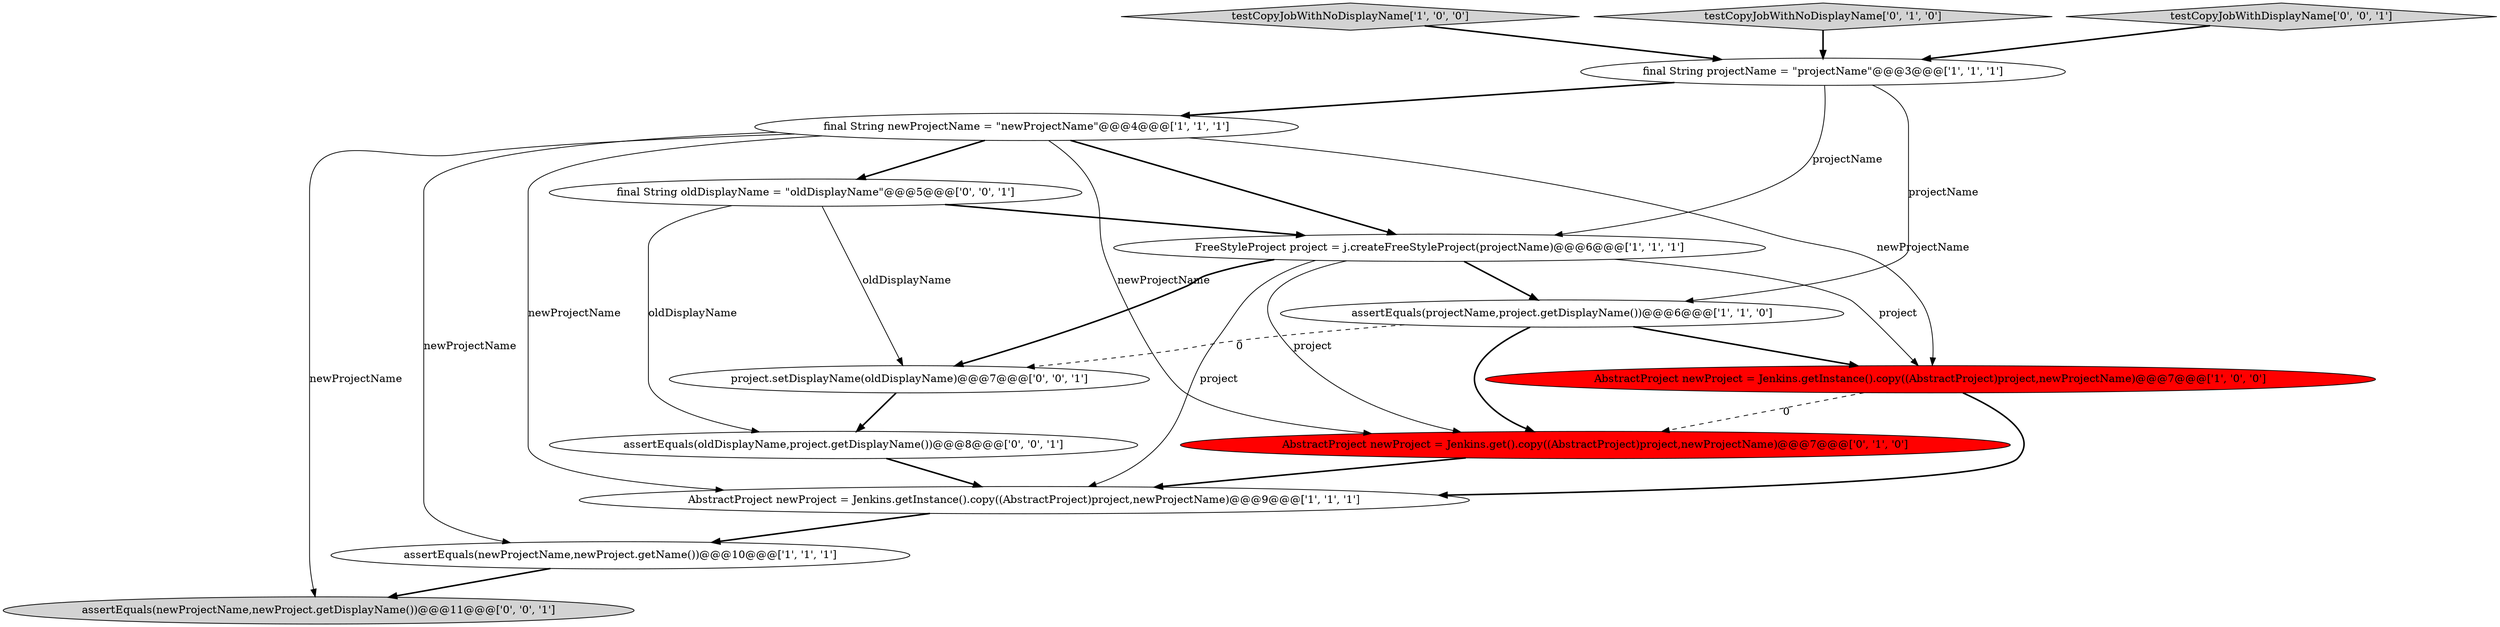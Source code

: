 digraph {
7 [style = filled, label = "assertEquals(projectName,project.getDisplayName())@@@6@@@['1', '1', '0']", fillcolor = white, shape = ellipse image = "AAA0AAABBB1BBB"];
4 [style = filled, label = "final String newProjectName = \"newProjectName\"@@@4@@@['1', '1', '1']", fillcolor = white, shape = ellipse image = "AAA0AAABBB1BBB"];
0 [style = filled, label = "testCopyJobWithNoDisplayName['1', '0', '0']", fillcolor = lightgray, shape = diamond image = "AAA0AAABBB1BBB"];
1 [style = filled, label = "final String projectName = \"projectName\"@@@3@@@['1', '1', '1']", fillcolor = white, shape = ellipse image = "AAA0AAABBB1BBB"];
6 [style = filled, label = "assertEquals(newProjectName,newProject.getName())@@@10@@@['1', '1', '1']", fillcolor = white, shape = ellipse image = "AAA0AAABBB1BBB"];
9 [style = filled, label = "testCopyJobWithNoDisplayName['0', '1', '0']", fillcolor = lightgray, shape = diamond image = "AAA0AAABBB2BBB"];
11 [style = filled, label = "testCopyJobWithDisplayName['0', '0', '1']", fillcolor = lightgray, shape = diamond image = "AAA0AAABBB3BBB"];
14 [style = filled, label = "project.setDisplayName(oldDisplayName)@@@7@@@['0', '0', '1']", fillcolor = white, shape = ellipse image = "AAA0AAABBB3BBB"];
5 [style = filled, label = "AbstractProject newProject = Jenkins.getInstance().copy((AbstractProject)project,newProjectName)@@@9@@@['1', '1', '1']", fillcolor = white, shape = ellipse image = "AAA0AAABBB1BBB"];
3 [style = filled, label = "AbstractProject newProject = Jenkins.getInstance().copy((AbstractProject)project,newProjectName)@@@7@@@['1', '0', '0']", fillcolor = red, shape = ellipse image = "AAA1AAABBB1BBB"];
10 [style = filled, label = "assertEquals(newProjectName,newProject.getDisplayName())@@@11@@@['0', '0', '1']", fillcolor = lightgray, shape = ellipse image = "AAA0AAABBB3BBB"];
8 [style = filled, label = "AbstractProject newProject = Jenkins.get().copy((AbstractProject)project,newProjectName)@@@7@@@['0', '1', '0']", fillcolor = red, shape = ellipse image = "AAA1AAABBB2BBB"];
2 [style = filled, label = "FreeStyleProject project = j.createFreeStyleProject(projectName)@@@6@@@['1', '1', '1']", fillcolor = white, shape = ellipse image = "AAA0AAABBB1BBB"];
12 [style = filled, label = "final String oldDisplayName = \"oldDisplayName\"@@@5@@@['0', '0', '1']", fillcolor = white, shape = ellipse image = "AAA0AAABBB3BBB"];
13 [style = filled, label = "assertEquals(oldDisplayName,project.getDisplayName())@@@8@@@['0', '0', '1']", fillcolor = white, shape = ellipse image = "AAA0AAABBB3BBB"];
1->7 [style = solid, label="projectName"];
1->4 [style = bold, label=""];
2->5 [style = solid, label="project"];
4->10 [style = solid, label="newProjectName"];
11->1 [style = bold, label=""];
7->14 [style = dashed, label="0"];
12->14 [style = solid, label="oldDisplayName"];
4->2 [style = bold, label=""];
7->8 [style = bold, label=""];
4->8 [style = solid, label="newProjectName"];
7->3 [style = bold, label=""];
2->3 [style = solid, label="project"];
12->13 [style = solid, label="oldDisplayName"];
12->2 [style = bold, label=""];
3->5 [style = bold, label=""];
5->6 [style = bold, label=""];
8->5 [style = bold, label=""];
0->1 [style = bold, label=""];
1->2 [style = solid, label="projectName"];
6->10 [style = bold, label=""];
2->14 [style = bold, label=""];
13->5 [style = bold, label=""];
4->12 [style = bold, label=""];
4->6 [style = solid, label="newProjectName"];
3->8 [style = dashed, label="0"];
2->7 [style = bold, label=""];
14->13 [style = bold, label=""];
9->1 [style = bold, label=""];
4->5 [style = solid, label="newProjectName"];
4->3 [style = solid, label="newProjectName"];
2->8 [style = solid, label="project"];
}
